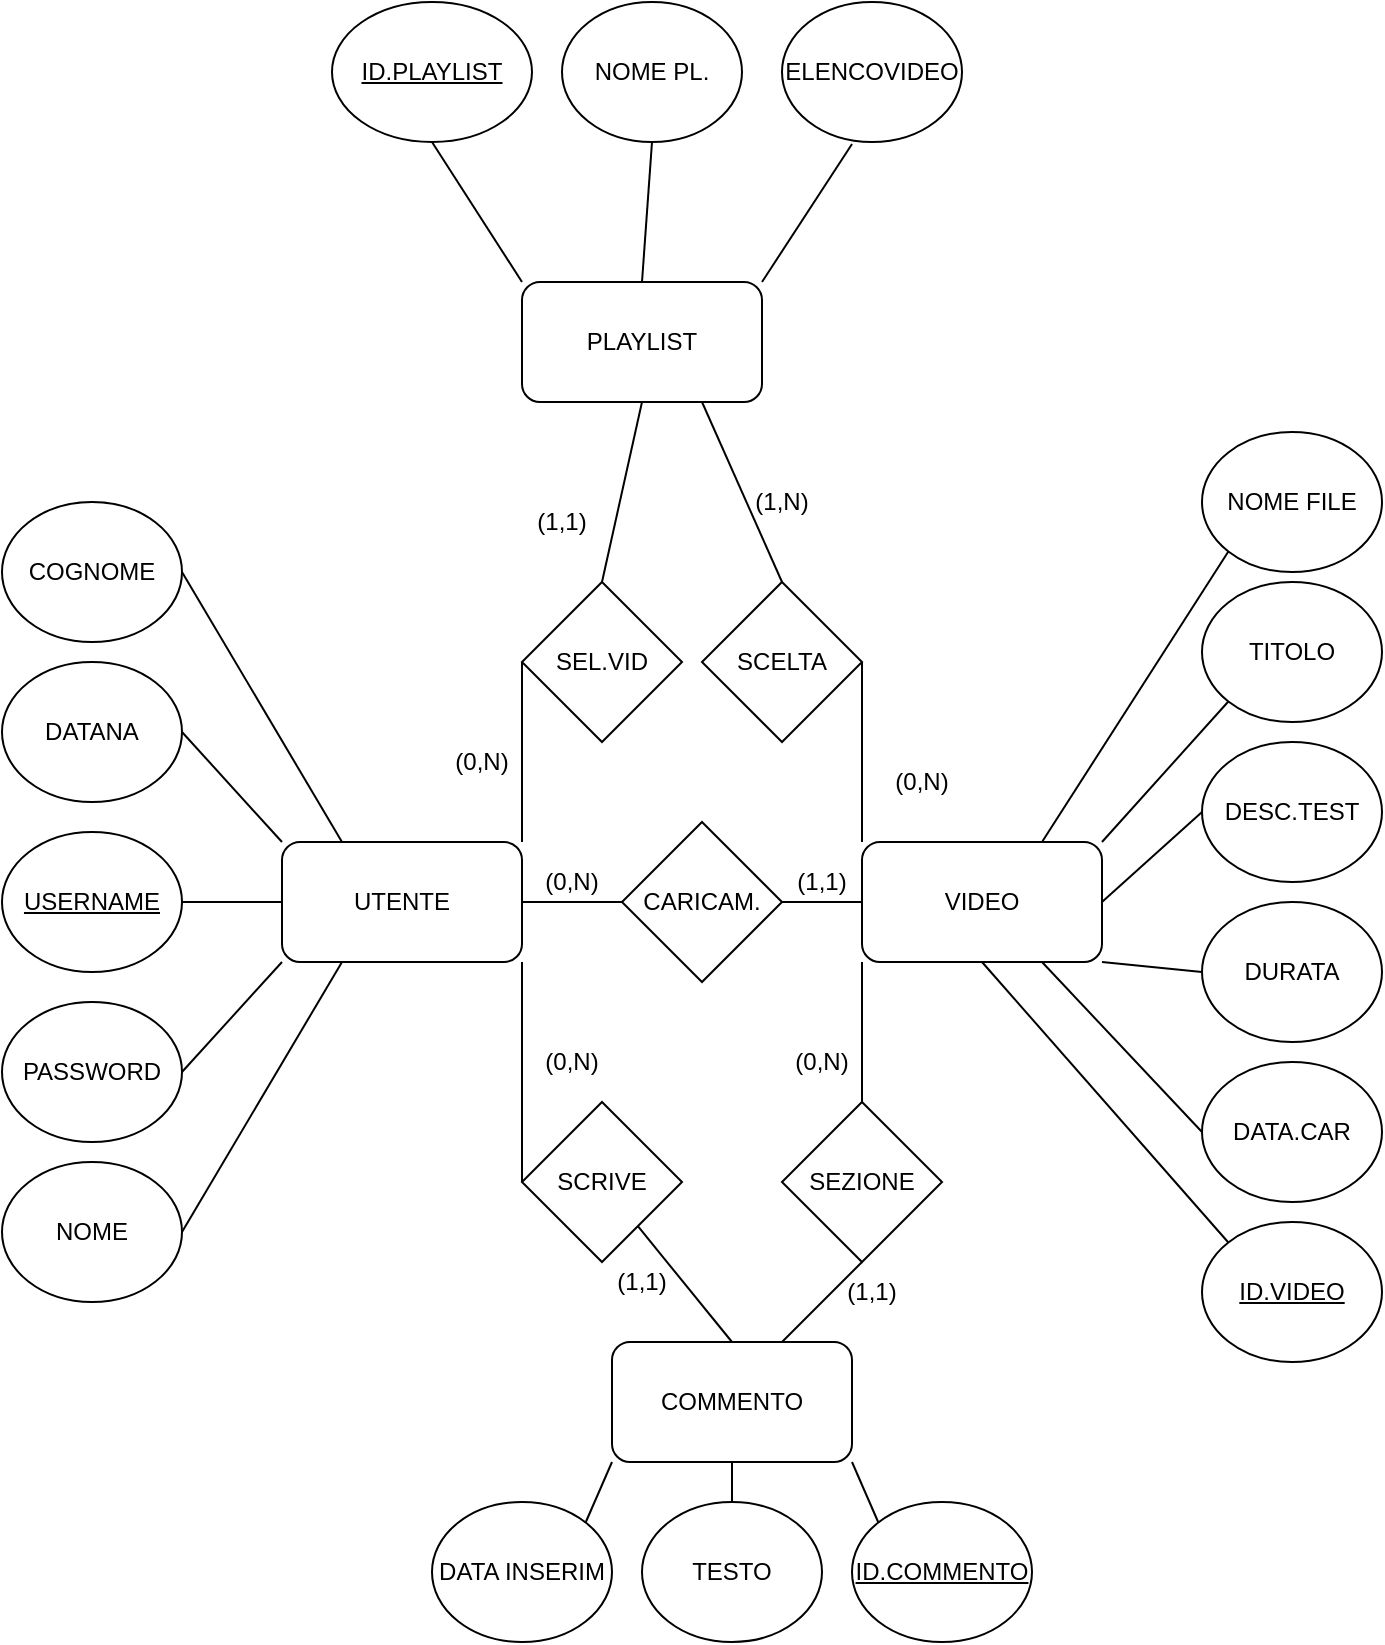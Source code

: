 <mxfile version="14.1.9" type="github">
  <diagram id="nbptL-ROJ0t4l48RVS8F" name="Page-1">
    <mxGraphModel dx="1240" dy="561" grid="1" gridSize="10" guides="1" tooltips="1" connect="1" arrows="1" fold="1" page="1" pageScale="1" pageWidth="3300" pageHeight="4681" math="0" shadow="0">
      <root>
        <mxCell id="0" />
        <mxCell id="1" parent="0" />
        <mxCell id="OB6g8EcyLL7fK-oEM1ci-1" value="UTENTE" style="rounded=1;whiteSpace=wrap;html=1;" parent="1" vertex="1">
          <mxGeometry x="170" y="510" width="120" height="60" as="geometry" />
        </mxCell>
        <mxCell id="OB6g8EcyLL7fK-oEM1ci-2" value="VIDEO" style="rounded=1;whiteSpace=wrap;html=1;" parent="1" vertex="1">
          <mxGeometry x="460" y="510" width="120" height="60" as="geometry" />
        </mxCell>
        <mxCell id="OB6g8EcyLL7fK-oEM1ci-4" value="PLAYLIST" style="rounded=1;whiteSpace=wrap;html=1;" parent="1" vertex="1">
          <mxGeometry x="290" y="230" width="120" height="60" as="geometry" />
        </mxCell>
        <mxCell id="OB6g8EcyLL7fK-oEM1ci-5" value="CARICAM." style="rhombus;whiteSpace=wrap;html=1;" parent="1" vertex="1">
          <mxGeometry x="340" y="500" width="80" height="80" as="geometry" />
        </mxCell>
        <mxCell id="OB6g8EcyLL7fK-oEM1ci-6" value="SEL.VID" style="rhombus;whiteSpace=wrap;html=1;" parent="1" vertex="1">
          <mxGeometry x="290" y="380" width="80" height="80" as="geometry" />
        </mxCell>
        <mxCell id="OB6g8EcyLL7fK-oEM1ci-7" value="SCRIVE" style="rhombus;whiteSpace=wrap;html=1;" parent="1" vertex="1">
          <mxGeometry x="290" y="640" width="80" height="80" as="geometry" />
        </mxCell>
        <mxCell id="OB6g8EcyLL7fK-oEM1ci-10" value="" style="endArrow=none;html=1;exitX=1;exitY=0.5;exitDx=0;exitDy=0;entryX=0;entryY=0.5;entryDx=0;entryDy=0;" parent="1" source="OB6g8EcyLL7fK-oEM1ci-1" target="OB6g8EcyLL7fK-oEM1ci-5" edge="1">
          <mxGeometry width="50" height="50" relative="1" as="geometry">
            <mxPoint x="610" y="380" as="sourcePoint" />
            <mxPoint x="660" y="330" as="targetPoint" />
          </mxGeometry>
        </mxCell>
        <mxCell id="OB6g8EcyLL7fK-oEM1ci-11" value="" style="endArrow=none;html=1;exitX=1;exitY=0.5;exitDx=0;exitDy=0;entryX=0;entryY=0.5;entryDx=0;entryDy=0;" parent="1" source="OB6g8EcyLL7fK-oEM1ci-5" target="OB6g8EcyLL7fK-oEM1ci-2" edge="1">
          <mxGeometry width="50" height="50" relative="1" as="geometry">
            <mxPoint x="610" y="380" as="sourcePoint" />
            <mxPoint x="660" y="330" as="targetPoint" />
          </mxGeometry>
        </mxCell>
        <mxCell id="OB6g8EcyLL7fK-oEM1ci-12" value="" style="endArrow=none;html=1;exitX=1;exitY=1;exitDx=0;exitDy=0;entryX=0;entryY=0.5;entryDx=0;entryDy=0;" parent="1" source="OB6g8EcyLL7fK-oEM1ci-1" target="OB6g8EcyLL7fK-oEM1ci-7" edge="1">
          <mxGeometry width="50" height="50" relative="1" as="geometry">
            <mxPoint x="610" y="380" as="sourcePoint" />
            <mxPoint x="660" y="330" as="targetPoint" />
          </mxGeometry>
        </mxCell>
        <mxCell id="OB6g8EcyLL7fK-oEM1ci-13" value="" style="endArrow=none;html=1;entryX=0;entryY=1;entryDx=0;entryDy=0;exitX=0.5;exitY=0;exitDx=0;exitDy=0;" parent="1" source="injDrn-fplTvvKI1vcbC-13" target="OB6g8EcyLL7fK-oEM1ci-2" edge="1">
          <mxGeometry width="50" height="50" relative="1" as="geometry">
            <mxPoint x="490" y="655" as="sourcePoint" />
            <mxPoint x="660" y="330" as="targetPoint" />
          </mxGeometry>
        </mxCell>
        <mxCell id="OB6g8EcyLL7fK-oEM1ci-15" value="DATA INSERIM" style="ellipse;whiteSpace=wrap;html=1;" parent="1" vertex="1">
          <mxGeometry x="245" y="840" width="90" height="70" as="geometry" />
        </mxCell>
        <mxCell id="OB6g8EcyLL7fK-oEM1ci-17" value="DATANA" style="ellipse;whiteSpace=wrap;html=1;" parent="1" vertex="1">
          <mxGeometry x="30" y="420" width="90" height="70" as="geometry" />
        </mxCell>
        <mxCell id="OB6g8EcyLL7fK-oEM1ci-18" value="&lt;u&gt;USERNAME&lt;/u&gt;" style="ellipse;whiteSpace=wrap;html=1;" parent="1" vertex="1">
          <mxGeometry x="30" y="505" width="90" height="70" as="geometry" />
        </mxCell>
        <mxCell id="OB6g8EcyLL7fK-oEM1ci-19" value="COGNOME" style="ellipse;whiteSpace=wrap;html=1;" parent="1" vertex="1">
          <mxGeometry x="30" y="340" width="90" height="70" as="geometry" />
        </mxCell>
        <mxCell id="OB6g8EcyLL7fK-oEM1ci-23" value="" style="endArrow=none;html=1;exitX=1;exitY=0;exitDx=0;exitDy=0;entryX=0;entryY=0.5;entryDx=0;entryDy=0;" parent="1" source="OB6g8EcyLL7fK-oEM1ci-1" target="OB6g8EcyLL7fK-oEM1ci-6" edge="1">
          <mxGeometry width="50" height="50" relative="1" as="geometry">
            <mxPoint x="610" y="540" as="sourcePoint" />
            <mxPoint x="660" y="490" as="targetPoint" />
          </mxGeometry>
        </mxCell>
        <mxCell id="OB6g8EcyLL7fK-oEM1ci-24" value="" style="endArrow=none;html=1;entryX=0.5;entryY=1;entryDx=0;entryDy=0;exitX=0.5;exitY=0;exitDx=0;exitDy=0;" parent="1" source="OB6g8EcyLL7fK-oEM1ci-6" target="OB6g8EcyLL7fK-oEM1ci-4" edge="1">
          <mxGeometry width="50" height="50" relative="1" as="geometry">
            <mxPoint x="610" y="540" as="sourcePoint" />
            <mxPoint x="370" y="310" as="targetPoint" />
          </mxGeometry>
        </mxCell>
        <mxCell id="OB6g8EcyLL7fK-oEM1ci-25" value="NOME" style="ellipse;whiteSpace=wrap;html=1;" parent="1" vertex="1">
          <mxGeometry x="30" y="670" width="90" height="70" as="geometry" />
        </mxCell>
        <mxCell id="OB6g8EcyLL7fK-oEM1ci-26" value="PASSWORD" style="ellipse;whiteSpace=wrap;html=1;" parent="1" vertex="1">
          <mxGeometry x="30" y="590" width="90" height="70" as="geometry" />
        </mxCell>
        <mxCell id="OB6g8EcyLL7fK-oEM1ci-27" value="" style="endArrow=none;html=1;exitX=1;exitY=0.5;exitDx=0;exitDy=0;entryX=0.25;entryY=0;entryDx=0;entryDy=0;" parent="1" source="OB6g8EcyLL7fK-oEM1ci-19" target="OB6g8EcyLL7fK-oEM1ci-1" edge="1">
          <mxGeometry width="50" height="50" relative="1" as="geometry">
            <mxPoint x="560" y="690" as="sourcePoint" />
            <mxPoint x="610" y="640" as="targetPoint" />
          </mxGeometry>
        </mxCell>
        <mxCell id="OB6g8EcyLL7fK-oEM1ci-28" value="" style="endArrow=none;html=1;exitX=1;exitY=0.5;exitDx=0;exitDy=0;entryX=0;entryY=0;entryDx=0;entryDy=0;" parent="1" source="OB6g8EcyLL7fK-oEM1ci-17" target="OB6g8EcyLL7fK-oEM1ci-1" edge="1">
          <mxGeometry width="50" height="50" relative="1" as="geometry">
            <mxPoint x="560" y="690" as="sourcePoint" />
            <mxPoint x="610" y="640" as="targetPoint" />
          </mxGeometry>
        </mxCell>
        <mxCell id="OB6g8EcyLL7fK-oEM1ci-29" value="" style="endArrow=none;html=1;exitX=1;exitY=0.5;exitDx=0;exitDy=0;entryX=0;entryY=0.5;entryDx=0;entryDy=0;" parent="1" source="OB6g8EcyLL7fK-oEM1ci-18" target="OB6g8EcyLL7fK-oEM1ci-1" edge="1">
          <mxGeometry width="50" height="50" relative="1" as="geometry">
            <mxPoint x="560" y="690" as="sourcePoint" />
            <mxPoint x="610" y="640" as="targetPoint" />
          </mxGeometry>
        </mxCell>
        <mxCell id="OB6g8EcyLL7fK-oEM1ci-30" value="" style="endArrow=none;html=1;exitX=1;exitY=0.5;exitDx=0;exitDy=0;entryX=0;entryY=1;entryDx=0;entryDy=0;" parent="1" source="OB6g8EcyLL7fK-oEM1ci-26" target="OB6g8EcyLL7fK-oEM1ci-1" edge="1">
          <mxGeometry width="50" height="50" relative="1" as="geometry">
            <mxPoint x="560" y="690" as="sourcePoint" />
            <mxPoint x="610" y="640" as="targetPoint" />
          </mxGeometry>
        </mxCell>
        <mxCell id="OB6g8EcyLL7fK-oEM1ci-31" value="" style="endArrow=none;html=1;exitX=1;exitY=0.5;exitDx=0;exitDy=0;entryX=0.25;entryY=1;entryDx=0;entryDy=0;" parent="1" source="OB6g8EcyLL7fK-oEM1ci-25" target="OB6g8EcyLL7fK-oEM1ci-1" edge="1">
          <mxGeometry width="50" height="50" relative="1" as="geometry">
            <mxPoint x="560" y="690" as="sourcePoint" />
            <mxPoint x="610" y="640" as="targetPoint" />
          </mxGeometry>
        </mxCell>
        <mxCell id="OB6g8EcyLL7fK-oEM1ci-32" value="NOME PL." style="ellipse;whiteSpace=wrap;html=1;" parent="1" vertex="1">
          <mxGeometry x="310" y="90" width="90" height="70" as="geometry" />
        </mxCell>
        <mxCell id="OB6g8EcyLL7fK-oEM1ci-33" value="DATA.CAR" style="ellipse;whiteSpace=wrap;html=1;" parent="1" vertex="1">
          <mxGeometry x="630" y="620" width="90" height="70" as="geometry" />
        </mxCell>
        <mxCell id="OB6g8EcyLL7fK-oEM1ci-34" value="NOME FILE" style="ellipse;whiteSpace=wrap;html=1;" parent="1" vertex="1">
          <mxGeometry x="630" y="305" width="90" height="70" as="geometry" />
        </mxCell>
        <mxCell id="OB6g8EcyLL7fK-oEM1ci-35" value="DESC.TEST" style="ellipse;whiteSpace=wrap;html=1;" parent="1" vertex="1">
          <mxGeometry x="630" y="460" width="90" height="70" as="geometry" />
        </mxCell>
        <mxCell id="OB6g8EcyLL7fK-oEM1ci-36" value="TITOLO" style="ellipse;whiteSpace=wrap;html=1;" parent="1" vertex="1">
          <mxGeometry x="630" y="380" width="90" height="70" as="geometry" />
        </mxCell>
        <mxCell id="OB6g8EcyLL7fK-oEM1ci-37" value="DURATA" style="ellipse;whiteSpace=wrap;html=1;" parent="1" vertex="1">
          <mxGeometry x="630" y="540" width="90" height="70" as="geometry" />
        </mxCell>
        <mxCell id="OB6g8EcyLL7fK-oEM1ci-38" value="" style="endArrow=none;html=1;exitX=0.5;exitY=1;exitDx=0;exitDy=0;entryX=0.5;entryY=0;entryDx=0;entryDy=0;" parent="1" source="OB6g8EcyLL7fK-oEM1ci-32" target="OB6g8EcyLL7fK-oEM1ci-4" edge="1">
          <mxGeometry width="50" height="50" relative="1" as="geometry">
            <mxPoint x="560" y="380" as="sourcePoint" />
            <mxPoint x="610" y="330" as="targetPoint" />
          </mxGeometry>
        </mxCell>
        <mxCell id="OB6g8EcyLL7fK-oEM1ci-40" value="" style="endArrow=none;html=1;exitX=0.75;exitY=1;exitDx=0;exitDy=0;entryX=0;entryY=0.5;entryDx=0;entryDy=0;" parent="1" source="OB6g8EcyLL7fK-oEM1ci-2" target="OB6g8EcyLL7fK-oEM1ci-33" edge="1">
          <mxGeometry width="50" height="50" relative="1" as="geometry">
            <mxPoint x="560" y="670" as="sourcePoint" />
            <mxPoint x="610" y="620" as="targetPoint" />
          </mxGeometry>
        </mxCell>
        <mxCell id="OB6g8EcyLL7fK-oEM1ci-41" value="" style="endArrow=none;html=1;entryX=1;entryY=1;entryDx=0;entryDy=0;exitX=0;exitY=0.5;exitDx=0;exitDy=0;" parent="1" source="OB6g8EcyLL7fK-oEM1ci-37" target="OB6g8EcyLL7fK-oEM1ci-2" edge="1">
          <mxGeometry width="50" height="50" relative="1" as="geometry">
            <mxPoint x="560" y="670" as="sourcePoint" />
            <mxPoint x="610" y="620" as="targetPoint" />
          </mxGeometry>
        </mxCell>
        <mxCell id="OB6g8EcyLL7fK-oEM1ci-42" value="" style="endArrow=none;html=1;entryX=1;entryY=0.5;entryDx=0;entryDy=0;exitX=0;exitY=0.5;exitDx=0;exitDy=0;" parent="1" source="OB6g8EcyLL7fK-oEM1ci-35" target="OB6g8EcyLL7fK-oEM1ci-2" edge="1">
          <mxGeometry width="50" height="50" relative="1" as="geometry">
            <mxPoint x="560" y="670" as="sourcePoint" />
            <mxPoint x="610" y="620" as="targetPoint" />
          </mxGeometry>
        </mxCell>
        <mxCell id="OB6g8EcyLL7fK-oEM1ci-43" value="" style="endArrow=none;html=1;entryX=1;entryY=0;entryDx=0;entryDy=0;exitX=0;exitY=1;exitDx=0;exitDy=0;" parent="1" source="OB6g8EcyLL7fK-oEM1ci-36" target="OB6g8EcyLL7fK-oEM1ci-2" edge="1">
          <mxGeometry width="50" height="50" relative="1" as="geometry">
            <mxPoint x="560" y="670" as="sourcePoint" />
            <mxPoint x="610" y="620" as="targetPoint" />
          </mxGeometry>
        </mxCell>
        <mxCell id="OB6g8EcyLL7fK-oEM1ci-44" value="" style="endArrow=none;html=1;entryX=0;entryY=1;entryDx=0;entryDy=0;exitX=0.75;exitY=0;exitDx=0;exitDy=0;" parent="1" source="OB6g8EcyLL7fK-oEM1ci-2" target="OB6g8EcyLL7fK-oEM1ci-34" edge="1">
          <mxGeometry width="50" height="50" relative="1" as="geometry">
            <mxPoint x="560" y="670" as="sourcePoint" />
            <mxPoint x="610" y="620" as="targetPoint" />
          </mxGeometry>
        </mxCell>
        <mxCell id="OB6g8EcyLL7fK-oEM1ci-45" value="(1,1)" style="text;html=1;strokeColor=none;fillColor=none;align=center;verticalAlign=middle;whiteSpace=wrap;rounded=0;" parent="1" vertex="1">
          <mxGeometry x="420" y="520" width="40" height="20" as="geometry" />
        </mxCell>
        <mxCell id="OB6g8EcyLL7fK-oEM1ci-50" value="(0,N)" style="text;html=1;strokeColor=none;fillColor=none;align=center;verticalAlign=middle;whiteSpace=wrap;rounded=0;" parent="1" vertex="1">
          <mxGeometry x="295" y="520" width="40" height="20" as="geometry" />
        </mxCell>
        <mxCell id="OB6g8EcyLL7fK-oEM1ci-54" value="(0,N)" style="text;html=1;strokeColor=none;fillColor=none;align=center;verticalAlign=middle;whiteSpace=wrap;rounded=0;" parent="1" vertex="1">
          <mxGeometry x="420" y="610" width="40" height="20" as="geometry" />
        </mxCell>
        <mxCell id="OB6g8EcyLL7fK-oEM1ci-55" value="(0,N)" style="text;html=1;strokeColor=none;fillColor=none;align=center;verticalAlign=middle;whiteSpace=wrap;rounded=0;" parent="1" vertex="1">
          <mxGeometry x="295" y="610" width="40" height="20" as="geometry" />
        </mxCell>
        <mxCell id="OB6g8EcyLL7fK-oEM1ci-57" value="(1,1)" style="text;html=1;strokeColor=none;fillColor=none;align=center;verticalAlign=middle;whiteSpace=wrap;rounded=0;" parent="1" vertex="1">
          <mxGeometry x="290" y="340" width="40" height="20" as="geometry" />
        </mxCell>
        <mxCell id="OB6g8EcyLL7fK-oEM1ci-58" value="(0,N)" style="text;html=1;strokeColor=none;fillColor=none;align=center;verticalAlign=middle;whiteSpace=wrap;rounded=0;" parent="1" vertex="1">
          <mxGeometry x="250" y="460" width="40" height="20" as="geometry" />
        </mxCell>
        <mxCell id="OB6g8EcyLL7fK-oEM1ci-59" value="(0,N)" style="text;html=1;strokeColor=none;fillColor=none;align=center;verticalAlign=middle;whiteSpace=wrap;rounded=0;" parent="1" vertex="1">
          <mxGeometry x="470" y="470" width="40" height="20" as="geometry" />
        </mxCell>
        <mxCell id="OB6g8EcyLL7fK-oEM1ci-60" value="&lt;u&gt;ID.PLAYLIST&lt;/u&gt;" style="ellipse;whiteSpace=wrap;html=1;" parent="1" vertex="1">
          <mxGeometry x="195" y="90" width="100" height="70" as="geometry" />
        </mxCell>
        <mxCell id="OB6g8EcyLL7fK-oEM1ci-61" value="" style="endArrow=none;html=1;entryX=0.5;entryY=1;entryDx=0;entryDy=0;exitX=0;exitY=0;exitDx=0;exitDy=0;" parent="1" source="OB6g8EcyLL7fK-oEM1ci-4" target="OB6g8EcyLL7fK-oEM1ci-60" edge="1">
          <mxGeometry width="50" height="50" relative="1" as="geometry">
            <mxPoint x="560" y="340" as="sourcePoint" />
            <mxPoint x="610" y="290" as="targetPoint" />
          </mxGeometry>
        </mxCell>
        <mxCell id="injDrn-fplTvvKI1vcbC-1" value="TESTO" style="ellipse;whiteSpace=wrap;html=1;" vertex="1" parent="1">
          <mxGeometry x="350" y="840" width="90" height="70" as="geometry" />
        </mxCell>
        <mxCell id="injDrn-fplTvvKI1vcbC-2" value="" style="endArrow=none;html=1;exitX=0.5;exitY=0;exitDx=0;exitDy=0;" edge="1" parent="1" source="injDrn-fplTvvKI1vcbC-12" target="OB6g8EcyLL7fK-oEM1ci-7">
          <mxGeometry width="50" height="50" relative="1" as="geometry">
            <mxPoint x="400" y="710" as="sourcePoint" />
            <mxPoint x="470" y="710" as="targetPoint" />
          </mxGeometry>
        </mxCell>
        <mxCell id="injDrn-fplTvvKI1vcbC-3" value="ELENCOVIDEO" style="ellipse;whiteSpace=wrap;html=1;" vertex="1" parent="1">
          <mxGeometry x="420" y="90" width="90" height="70" as="geometry" />
        </mxCell>
        <mxCell id="injDrn-fplTvvKI1vcbC-4" value="" style="endArrow=none;html=1;entryX=0.389;entryY=1.014;entryDx=0;entryDy=0;entryPerimeter=0;exitX=1;exitY=0;exitDx=0;exitDy=0;" edge="1" parent="1" source="OB6g8EcyLL7fK-oEM1ci-4" target="injDrn-fplTvvKI1vcbC-3">
          <mxGeometry width="50" height="50" relative="1" as="geometry">
            <mxPoint x="420" y="260" as="sourcePoint" />
            <mxPoint x="470" y="210" as="targetPoint" />
          </mxGeometry>
        </mxCell>
        <mxCell id="injDrn-fplTvvKI1vcbC-6" value="SCELTA" style="rhombus;whiteSpace=wrap;html=1;" vertex="1" parent="1">
          <mxGeometry x="380" y="380" width="80" height="80" as="geometry" />
        </mxCell>
        <mxCell id="injDrn-fplTvvKI1vcbC-7" value="" style="endArrow=none;html=1;exitX=0;exitY=0;exitDx=0;exitDy=0;entryX=1;entryY=0.5;entryDx=0;entryDy=0;" edge="1" parent="1" source="OB6g8EcyLL7fK-oEM1ci-2" target="injDrn-fplTvvKI1vcbC-6">
          <mxGeometry width="50" height="50" relative="1" as="geometry">
            <mxPoint x="420" y="460" as="sourcePoint" />
            <mxPoint x="470" y="410" as="targetPoint" />
          </mxGeometry>
        </mxCell>
        <mxCell id="injDrn-fplTvvKI1vcbC-8" value="" style="endArrow=none;html=1;entryX=0.75;entryY=1;entryDx=0;entryDy=0;exitX=0.5;exitY=0;exitDx=0;exitDy=0;" edge="1" parent="1" source="injDrn-fplTvvKI1vcbC-6" target="OB6g8EcyLL7fK-oEM1ci-4">
          <mxGeometry width="50" height="50" relative="1" as="geometry">
            <mxPoint x="420" y="460" as="sourcePoint" />
            <mxPoint x="470" y="410" as="targetPoint" />
          </mxGeometry>
        </mxCell>
        <mxCell id="injDrn-fplTvvKI1vcbC-9" value="(1,N)" style="text;html=1;strokeColor=none;fillColor=none;align=center;verticalAlign=middle;whiteSpace=wrap;rounded=0;" vertex="1" parent="1">
          <mxGeometry x="400" y="330" width="40" height="20" as="geometry" />
        </mxCell>
        <mxCell id="injDrn-fplTvvKI1vcbC-10" value="&lt;u&gt;ID.VIDEO&lt;/u&gt;" style="ellipse;whiteSpace=wrap;html=1;" vertex="1" parent="1">
          <mxGeometry x="630" y="700" width="90" height="70" as="geometry" />
        </mxCell>
        <mxCell id="injDrn-fplTvvKI1vcbC-11" value="" style="endArrow=none;html=1;entryX=0.5;entryY=1;entryDx=0;entryDy=0;exitX=0;exitY=0;exitDx=0;exitDy=0;" edge="1" parent="1" source="injDrn-fplTvvKI1vcbC-10" target="OB6g8EcyLL7fK-oEM1ci-2">
          <mxGeometry width="50" height="50" relative="1" as="geometry">
            <mxPoint x="420" y="660" as="sourcePoint" />
            <mxPoint x="470" y="610" as="targetPoint" />
          </mxGeometry>
        </mxCell>
        <mxCell id="injDrn-fplTvvKI1vcbC-12" value="COMMENTO" style="rounded=1;whiteSpace=wrap;html=1;" vertex="1" parent="1">
          <mxGeometry x="335" y="760" width="120" height="60" as="geometry" />
        </mxCell>
        <mxCell id="injDrn-fplTvvKI1vcbC-13" value="SEZIONE" style="rhombus;whiteSpace=wrap;html=1;" vertex="1" parent="1">
          <mxGeometry x="420" y="640" width="80" height="80" as="geometry" />
        </mxCell>
        <mxCell id="injDrn-fplTvvKI1vcbC-14" value="&lt;u&gt;ID.COMMENTO&lt;/u&gt;" style="ellipse;whiteSpace=wrap;html=1;" vertex="1" parent="1">
          <mxGeometry x="455" y="840" width="90" height="70" as="geometry" />
        </mxCell>
        <mxCell id="injDrn-fplTvvKI1vcbC-15" value="" style="endArrow=none;html=1;entryX=0.5;entryY=1;entryDx=0;entryDy=0;" edge="1" parent="1" target="injDrn-fplTvvKI1vcbC-13">
          <mxGeometry width="50" height="50" relative="1" as="geometry">
            <mxPoint x="420" y="760" as="sourcePoint" />
            <mxPoint x="470" y="710" as="targetPoint" />
          </mxGeometry>
        </mxCell>
        <mxCell id="injDrn-fplTvvKI1vcbC-16" value="(1,1)" style="text;html=1;strokeColor=none;fillColor=none;align=center;verticalAlign=middle;whiteSpace=wrap;rounded=0;" vertex="1" parent="1">
          <mxGeometry x="330" y="720" width="40" height="20" as="geometry" />
        </mxCell>
        <mxCell id="injDrn-fplTvvKI1vcbC-17" value="(1,1)" style="text;html=1;strokeColor=none;fillColor=none;align=center;verticalAlign=middle;whiteSpace=wrap;rounded=0;" vertex="1" parent="1">
          <mxGeometry x="445" y="725" width="40" height="20" as="geometry" />
        </mxCell>
        <mxCell id="injDrn-fplTvvKI1vcbC-18" value="" style="endArrow=none;html=1;exitX=1;exitY=0;exitDx=0;exitDy=0;entryX=0;entryY=1;entryDx=0;entryDy=0;" edge="1" parent="1" source="OB6g8EcyLL7fK-oEM1ci-15" target="injDrn-fplTvvKI1vcbC-12">
          <mxGeometry width="50" height="50" relative="1" as="geometry">
            <mxPoint x="420" y="760" as="sourcePoint" />
            <mxPoint x="470" y="710" as="targetPoint" />
          </mxGeometry>
        </mxCell>
        <mxCell id="injDrn-fplTvvKI1vcbC-19" value="" style="endArrow=none;html=1;exitX=0.5;exitY=0;exitDx=0;exitDy=0;entryX=0.5;entryY=1;entryDx=0;entryDy=0;" edge="1" parent="1" source="injDrn-fplTvvKI1vcbC-1" target="injDrn-fplTvvKI1vcbC-12">
          <mxGeometry width="50" height="50" relative="1" as="geometry">
            <mxPoint x="420" y="760" as="sourcePoint" />
            <mxPoint x="470" y="710" as="targetPoint" />
          </mxGeometry>
        </mxCell>
        <mxCell id="injDrn-fplTvvKI1vcbC-20" value="" style="endArrow=none;html=1;exitX=0;exitY=0;exitDx=0;exitDy=0;entryX=1;entryY=1;entryDx=0;entryDy=0;" edge="1" parent="1" source="injDrn-fplTvvKI1vcbC-14" target="injDrn-fplTvvKI1vcbC-12">
          <mxGeometry width="50" height="50" relative="1" as="geometry">
            <mxPoint x="420" y="760" as="sourcePoint" />
            <mxPoint x="470" y="710" as="targetPoint" />
          </mxGeometry>
        </mxCell>
      </root>
    </mxGraphModel>
  </diagram>
</mxfile>
